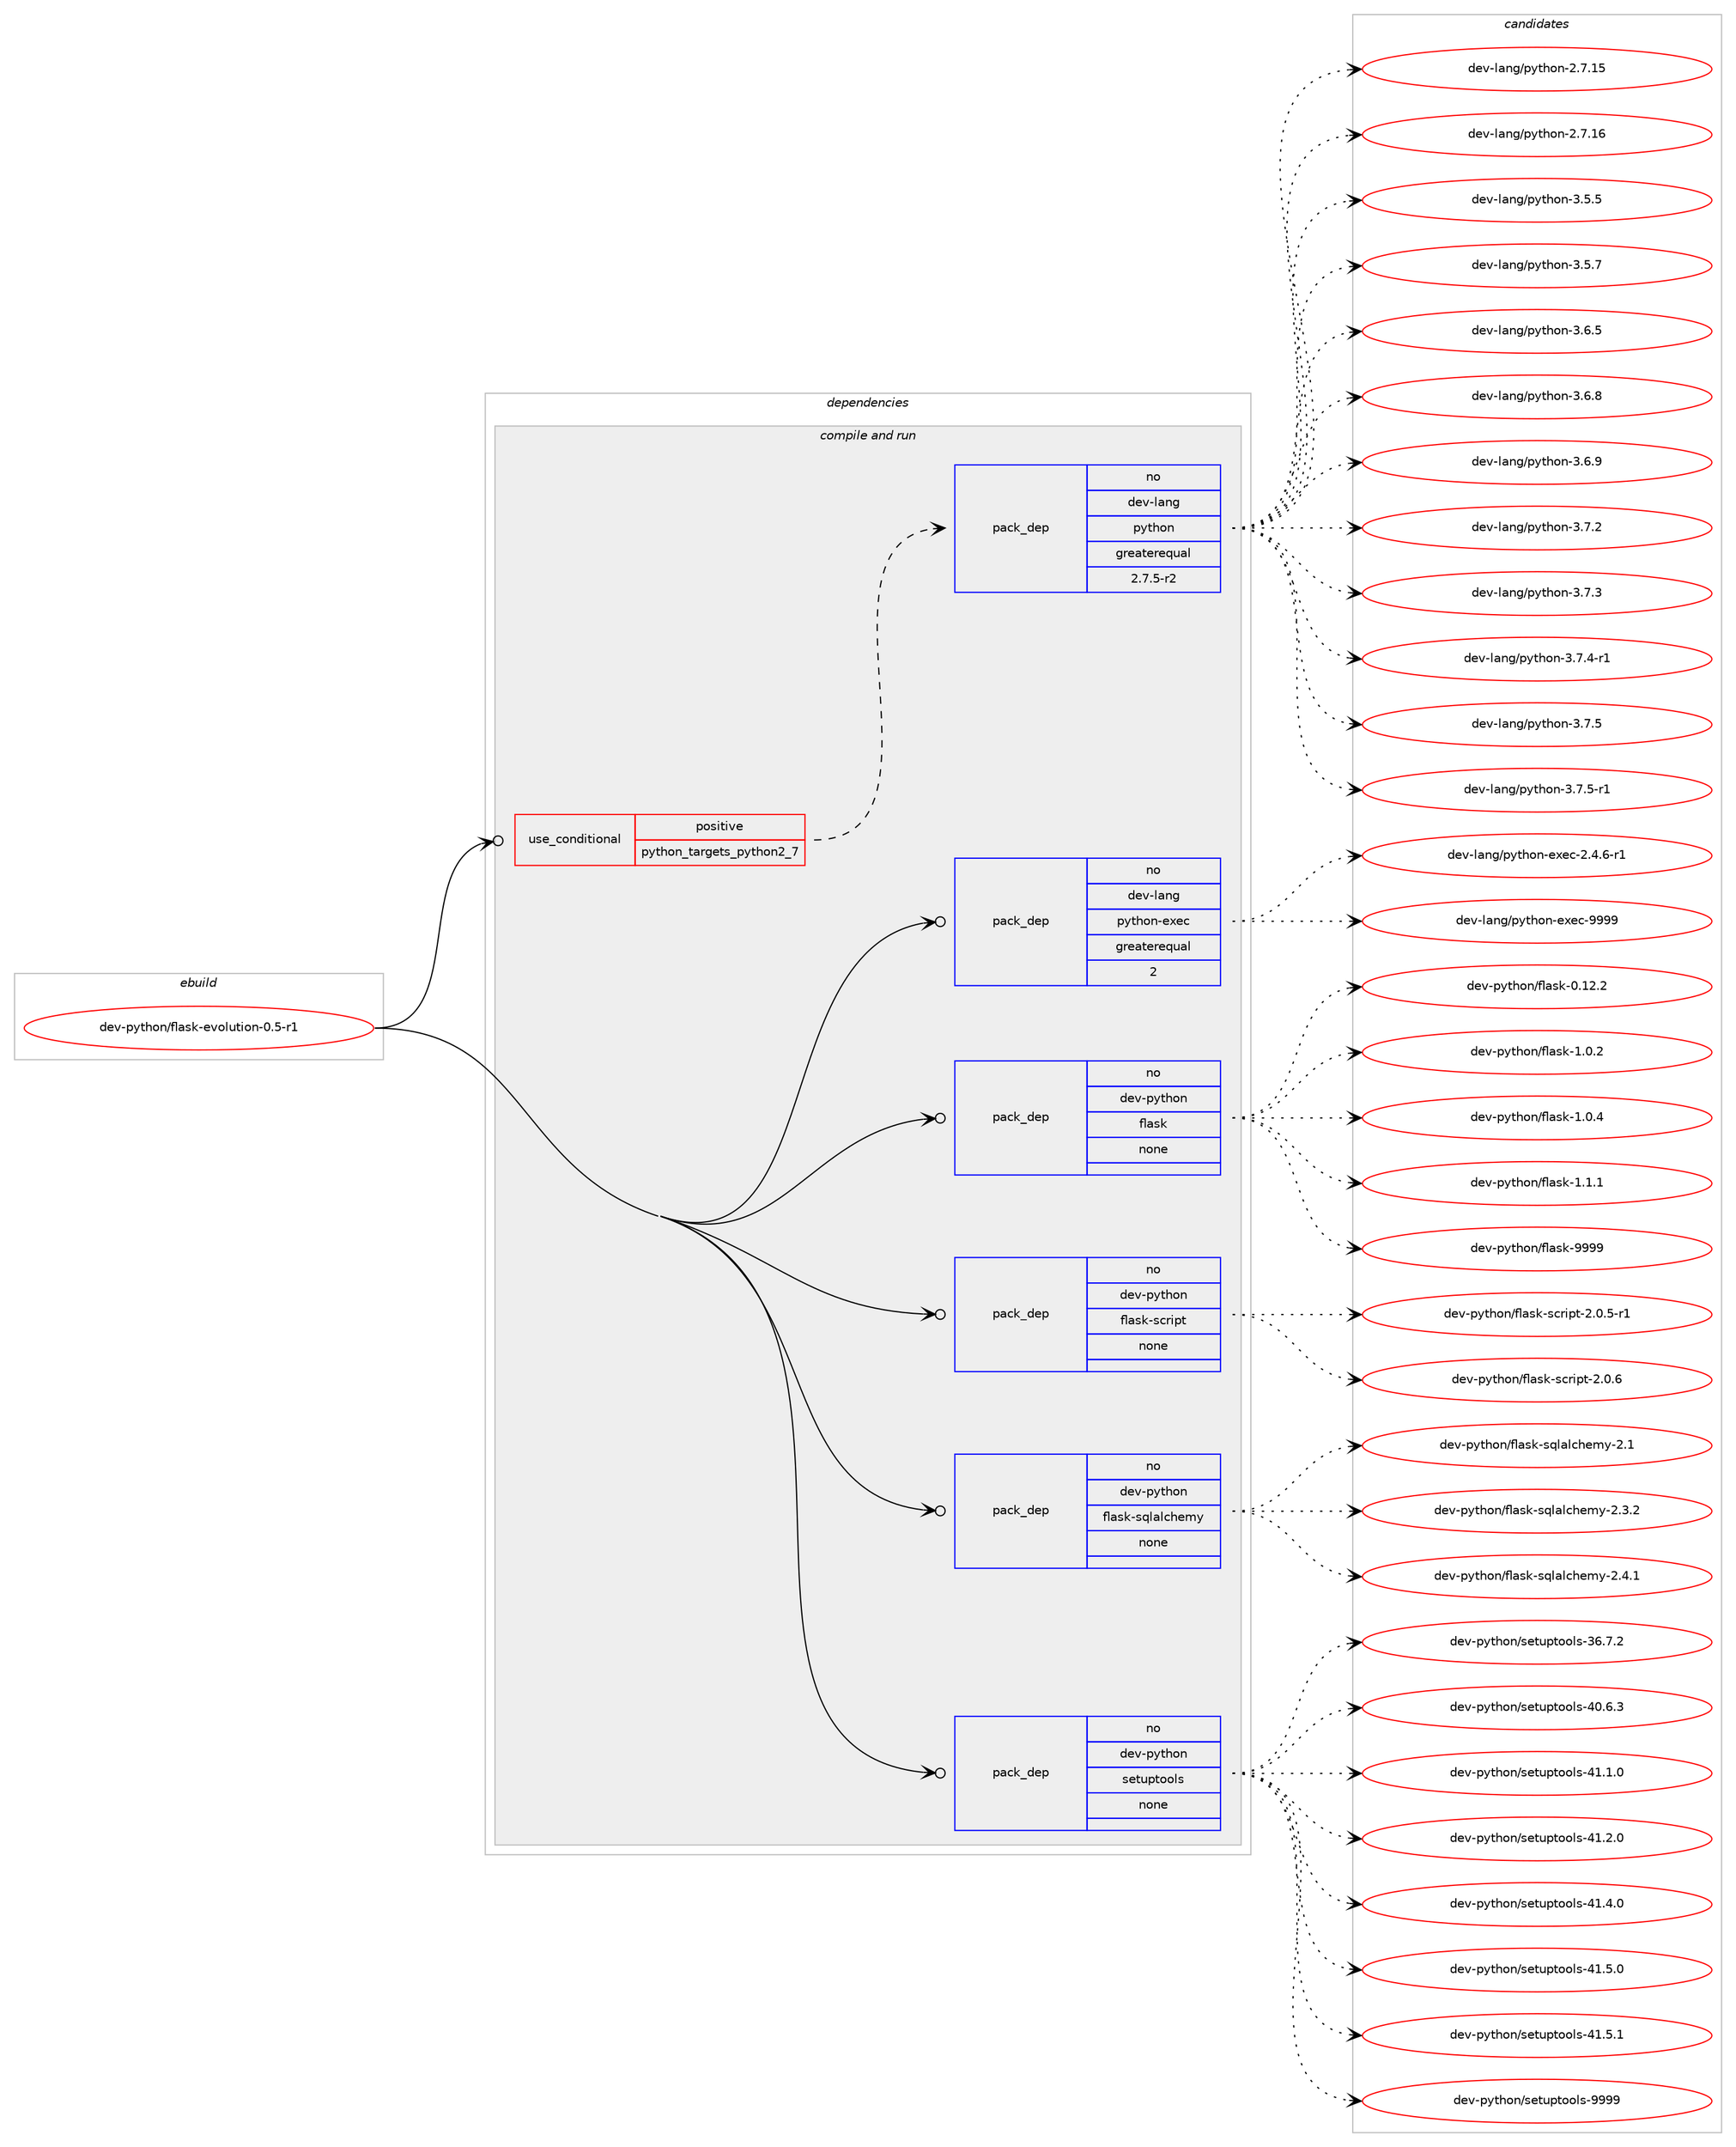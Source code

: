 digraph prolog {

# *************
# Graph options
# *************

newrank=true;
concentrate=true;
compound=true;
graph [rankdir=LR,fontname=Helvetica,fontsize=10,ranksep=1.5];#, ranksep=2.5, nodesep=0.2];
edge  [arrowhead=vee];
node  [fontname=Helvetica,fontsize=10];

# **********
# The ebuild
# **********

subgraph cluster_leftcol {
color=gray;
rank=same;
label=<<i>ebuild</i>>;
id [label="dev-python/flask-evolution-0.5-r1", color=red, width=4, href="../dev-python/flask-evolution-0.5-r1.svg"];
}

# ****************
# The dependencies
# ****************

subgraph cluster_midcol {
color=gray;
label=<<i>dependencies</i>>;
subgraph cluster_compile {
fillcolor="#eeeeee";
style=filled;
label=<<i>compile</i>>;
}
subgraph cluster_compileandrun {
fillcolor="#eeeeee";
style=filled;
label=<<i>compile and run</i>>;
subgraph cond139479 {
dependency604962 [label=<<TABLE BORDER="0" CELLBORDER="1" CELLSPACING="0" CELLPADDING="4"><TR><TD ROWSPAN="3" CELLPADDING="10">use_conditional</TD></TR><TR><TD>positive</TD></TR><TR><TD>python_targets_python2_7</TD></TR></TABLE>>, shape=none, color=red];
subgraph pack453686 {
dependency604963 [label=<<TABLE BORDER="0" CELLBORDER="1" CELLSPACING="0" CELLPADDING="4" WIDTH="220"><TR><TD ROWSPAN="6" CELLPADDING="30">pack_dep</TD></TR><TR><TD WIDTH="110">no</TD></TR><TR><TD>dev-lang</TD></TR><TR><TD>python</TD></TR><TR><TD>greaterequal</TD></TR><TR><TD>2.7.5-r2</TD></TR></TABLE>>, shape=none, color=blue];
}
dependency604962:e -> dependency604963:w [weight=20,style="dashed",arrowhead="vee"];
}
id:e -> dependency604962:w [weight=20,style="solid",arrowhead="odotvee"];
subgraph pack453687 {
dependency604964 [label=<<TABLE BORDER="0" CELLBORDER="1" CELLSPACING="0" CELLPADDING="4" WIDTH="220"><TR><TD ROWSPAN="6" CELLPADDING="30">pack_dep</TD></TR><TR><TD WIDTH="110">no</TD></TR><TR><TD>dev-lang</TD></TR><TR><TD>python-exec</TD></TR><TR><TD>greaterequal</TD></TR><TR><TD>2</TD></TR></TABLE>>, shape=none, color=blue];
}
id:e -> dependency604964:w [weight=20,style="solid",arrowhead="odotvee"];
subgraph pack453688 {
dependency604965 [label=<<TABLE BORDER="0" CELLBORDER="1" CELLSPACING="0" CELLPADDING="4" WIDTH="220"><TR><TD ROWSPAN="6" CELLPADDING="30">pack_dep</TD></TR><TR><TD WIDTH="110">no</TD></TR><TR><TD>dev-python</TD></TR><TR><TD>flask</TD></TR><TR><TD>none</TD></TR><TR><TD></TD></TR></TABLE>>, shape=none, color=blue];
}
id:e -> dependency604965:w [weight=20,style="solid",arrowhead="odotvee"];
subgraph pack453689 {
dependency604966 [label=<<TABLE BORDER="0" CELLBORDER="1" CELLSPACING="0" CELLPADDING="4" WIDTH="220"><TR><TD ROWSPAN="6" CELLPADDING="30">pack_dep</TD></TR><TR><TD WIDTH="110">no</TD></TR><TR><TD>dev-python</TD></TR><TR><TD>flask-script</TD></TR><TR><TD>none</TD></TR><TR><TD></TD></TR></TABLE>>, shape=none, color=blue];
}
id:e -> dependency604966:w [weight=20,style="solid",arrowhead="odotvee"];
subgraph pack453690 {
dependency604967 [label=<<TABLE BORDER="0" CELLBORDER="1" CELLSPACING="0" CELLPADDING="4" WIDTH="220"><TR><TD ROWSPAN="6" CELLPADDING="30">pack_dep</TD></TR><TR><TD WIDTH="110">no</TD></TR><TR><TD>dev-python</TD></TR><TR><TD>flask-sqlalchemy</TD></TR><TR><TD>none</TD></TR><TR><TD></TD></TR></TABLE>>, shape=none, color=blue];
}
id:e -> dependency604967:w [weight=20,style="solid",arrowhead="odotvee"];
subgraph pack453691 {
dependency604968 [label=<<TABLE BORDER="0" CELLBORDER="1" CELLSPACING="0" CELLPADDING="4" WIDTH="220"><TR><TD ROWSPAN="6" CELLPADDING="30">pack_dep</TD></TR><TR><TD WIDTH="110">no</TD></TR><TR><TD>dev-python</TD></TR><TR><TD>setuptools</TD></TR><TR><TD>none</TD></TR><TR><TD></TD></TR></TABLE>>, shape=none, color=blue];
}
id:e -> dependency604968:w [weight=20,style="solid",arrowhead="odotvee"];
}
subgraph cluster_run {
fillcolor="#eeeeee";
style=filled;
label=<<i>run</i>>;
}
}

# **************
# The candidates
# **************

subgraph cluster_choices {
rank=same;
color=gray;
label=<<i>candidates</i>>;

subgraph choice453686 {
color=black;
nodesep=1;
choice10010111845108971101034711212111610411111045504655464953 [label="dev-lang/python-2.7.15", color=red, width=4,href="../dev-lang/python-2.7.15.svg"];
choice10010111845108971101034711212111610411111045504655464954 [label="dev-lang/python-2.7.16", color=red, width=4,href="../dev-lang/python-2.7.16.svg"];
choice100101118451089711010347112121116104111110455146534653 [label="dev-lang/python-3.5.5", color=red, width=4,href="../dev-lang/python-3.5.5.svg"];
choice100101118451089711010347112121116104111110455146534655 [label="dev-lang/python-3.5.7", color=red, width=4,href="../dev-lang/python-3.5.7.svg"];
choice100101118451089711010347112121116104111110455146544653 [label="dev-lang/python-3.6.5", color=red, width=4,href="../dev-lang/python-3.6.5.svg"];
choice100101118451089711010347112121116104111110455146544656 [label="dev-lang/python-3.6.8", color=red, width=4,href="../dev-lang/python-3.6.8.svg"];
choice100101118451089711010347112121116104111110455146544657 [label="dev-lang/python-3.6.9", color=red, width=4,href="../dev-lang/python-3.6.9.svg"];
choice100101118451089711010347112121116104111110455146554650 [label="dev-lang/python-3.7.2", color=red, width=4,href="../dev-lang/python-3.7.2.svg"];
choice100101118451089711010347112121116104111110455146554651 [label="dev-lang/python-3.7.3", color=red, width=4,href="../dev-lang/python-3.7.3.svg"];
choice1001011184510897110103471121211161041111104551465546524511449 [label="dev-lang/python-3.7.4-r1", color=red, width=4,href="../dev-lang/python-3.7.4-r1.svg"];
choice100101118451089711010347112121116104111110455146554653 [label="dev-lang/python-3.7.5", color=red, width=4,href="../dev-lang/python-3.7.5.svg"];
choice1001011184510897110103471121211161041111104551465546534511449 [label="dev-lang/python-3.7.5-r1", color=red, width=4,href="../dev-lang/python-3.7.5-r1.svg"];
dependency604963:e -> choice10010111845108971101034711212111610411111045504655464953:w [style=dotted,weight="100"];
dependency604963:e -> choice10010111845108971101034711212111610411111045504655464954:w [style=dotted,weight="100"];
dependency604963:e -> choice100101118451089711010347112121116104111110455146534653:w [style=dotted,weight="100"];
dependency604963:e -> choice100101118451089711010347112121116104111110455146534655:w [style=dotted,weight="100"];
dependency604963:e -> choice100101118451089711010347112121116104111110455146544653:w [style=dotted,weight="100"];
dependency604963:e -> choice100101118451089711010347112121116104111110455146544656:w [style=dotted,weight="100"];
dependency604963:e -> choice100101118451089711010347112121116104111110455146544657:w [style=dotted,weight="100"];
dependency604963:e -> choice100101118451089711010347112121116104111110455146554650:w [style=dotted,weight="100"];
dependency604963:e -> choice100101118451089711010347112121116104111110455146554651:w [style=dotted,weight="100"];
dependency604963:e -> choice1001011184510897110103471121211161041111104551465546524511449:w [style=dotted,weight="100"];
dependency604963:e -> choice100101118451089711010347112121116104111110455146554653:w [style=dotted,weight="100"];
dependency604963:e -> choice1001011184510897110103471121211161041111104551465546534511449:w [style=dotted,weight="100"];
}
subgraph choice453687 {
color=black;
nodesep=1;
choice10010111845108971101034711212111610411111045101120101994550465246544511449 [label="dev-lang/python-exec-2.4.6-r1", color=red, width=4,href="../dev-lang/python-exec-2.4.6-r1.svg"];
choice10010111845108971101034711212111610411111045101120101994557575757 [label="dev-lang/python-exec-9999", color=red, width=4,href="../dev-lang/python-exec-9999.svg"];
dependency604964:e -> choice10010111845108971101034711212111610411111045101120101994550465246544511449:w [style=dotted,weight="100"];
dependency604964:e -> choice10010111845108971101034711212111610411111045101120101994557575757:w [style=dotted,weight="100"];
}
subgraph choice453688 {
color=black;
nodesep=1;
choice10010111845112121116104111110471021089711510745484649504650 [label="dev-python/flask-0.12.2", color=red, width=4,href="../dev-python/flask-0.12.2.svg"];
choice100101118451121211161041111104710210897115107454946484650 [label="dev-python/flask-1.0.2", color=red, width=4,href="../dev-python/flask-1.0.2.svg"];
choice100101118451121211161041111104710210897115107454946484652 [label="dev-python/flask-1.0.4", color=red, width=4,href="../dev-python/flask-1.0.4.svg"];
choice100101118451121211161041111104710210897115107454946494649 [label="dev-python/flask-1.1.1", color=red, width=4,href="../dev-python/flask-1.1.1.svg"];
choice1001011184511212111610411111047102108971151074557575757 [label="dev-python/flask-9999", color=red, width=4,href="../dev-python/flask-9999.svg"];
dependency604965:e -> choice10010111845112121116104111110471021089711510745484649504650:w [style=dotted,weight="100"];
dependency604965:e -> choice100101118451121211161041111104710210897115107454946484650:w [style=dotted,weight="100"];
dependency604965:e -> choice100101118451121211161041111104710210897115107454946484652:w [style=dotted,weight="100"];
dependency604965:e -> choice100101118451121211161041111104710210897115107454946494649:w [style=dotted,weight="100"];
dependency604965:e -> choice1001011184511212111610411111047102108971151074557575757:w [style=dotted,weight="100"];
}
subgraph choice453689 {
color=black;
nodesep=1;
choice10010111845112121116104111110471021089711510745115991141051121164550464846534511449 [label="dev-python/flask-script-2.0.5-r1", color=red, width=4,href="../dev-python/flask-script-2.0.5-r1.svg"];
choice1001011184511212111610411111047102108971151074511599114105112116455046484654 [label="dev-python/flask-script-2.0.6", color=red, width=4,href="../dev-python/flask-script-2.0.6.svg"];
dependency604966:e -> choice10010111845112121116104111110471021089711510745115991141051121164550464846534511449:w [style=dotted,weight="100"];
dependency604966:e -> choice1001011184511212111610411111047102108971151074511599114105112116455046484654:w [style=dotted,weight="100"];
}
subgraph choice453690 {
color=black;
nodesep=1;
choice10010111845112121116104111110471021089711510745115113108971089910410110912145504649 [label="dev-python/flask-sqlalchemy-2.1", color=red, width=4,href="../dev-python/flask-sqlalchemy-2.1.svg"];
choice100101118451121211161041111104710210897115107451151131089710899104101109121455046514650 [label="dev-python/flask-sqlalchemy-2.3.2", color=red, width=4,href="../dev-python/flask-sqlalchemy-2.3.2.svg"];
choice100101118451121211161041111104710210897115107451151131089710899104101109121455046524649 [label="dev-python/flask-sqlalchemy-2.4.1", color=red, width=4,href="../dev-python/flask-sqlalchemy-2.4.1.svg"];
dependency604967:e -> choice10010111845112121116104111110471021089711510745115113108971089910410110912145504649:w [style=dotted,weight="100"];
dependency604967:e -> choice100101118451121211161041111104710210897115107451151131089710899104101109121455046514650:w [style=dotted,weight="100"];
dependency604967:e -> choice100101118451121211161041111104710210897115107451151131089710899104101109121455046524649:w [style=dotted,weight="100"];
}
subgraph choice453691 {
color=black;
nodesep=1;
choice100101118451121211161041111104711510111611711211611111110811545515446554650 [label="dev-python/setuptools-36.7.2", color=red, width=4,href="../dev-python/setuptools-36.7.2.svg"];
choice100101118451121211161041111104711510111611711211611111110811545524846544651 [label="dev-python/setuptools-40.6.3", color=red, width=4,href="../dev-python/setuptools-40.6.3.svg"];
choice100101118451121211161041111104711510111611711211611111110811545524946494648 [label="dev-python/setuptools-41.1.0", color=red, width=4,href="../dev-python/setuptools-41.1.0.svg"];
choice100101118451121211161041111104711510111611711211611111110811545524946504648 [label="dev-python/setuptools-41.2.0", color=red, width=4,href="../dev-python/setuptools-41.2.0.svg"];
choice100101118451121211161041111104711510111611711211611111110811545524946524648 [label="dev-python/setuptools-41.4.0", color=red, width=4,href="../dev-python/setuptools-41.4.0.svg"];
choice100101118451121211161041111104711510111611711211611111110811545524946534648 [label="dev-python/setuptools-41.5.0", color=red, width=4,href="../dev-python/setuptools-41.5.0.svg"];
choice100101118451121211161041111104711510111611711211611111110811545524946534649 [label="dev-python/setuptools-41.5.1", color=red, width=4,href="../dev-python/setuptools-41.5.1.svg"];
choice10010111845112121116104111110471151011161171121161111111081154557575757 [label="dev-python/setuptools-9999", color=red, width=4,href="../dev-python/setuptools-9999.svg"];
dependency604968:e -> choice100101118451121211161041111104711510111611711211611111110811545515446554650:w [style=dotted,weight="100"];
dependency604968:e -> choice100101118451121211161041111104711510111611711211611111110811545524846544651:w [style=dotted,weight="100"];
dependency604968:e -> choice100101118451121211161041111104711510111611711211611111110811545524946494648:w [style=dotted,weight="100"];
dependency604968:e -> choice100101118451121211161041111104711510111611711211611111110811545524946504648:w [style=dotted,weight="100"];
dependency604968:e -> choice100101118451121211161041111104711510111611711211611111110811545524946524648:w [style=dotted,weight="100"];
dependency604968:e -> choice100101118451121211161041111104711510111611711211611111110811545524946534648:w [style=dotted,weight="100"];
dependency604968:e -> choice100101118451121211161041111104711510111611711211611111110811545524946534649:w [style=dotted,weight="100"];
dependency604968:e -> choice10010111845112121116104111110471151011161171121161111111081154557575757:w [style=dotted,weight="100"];
}
}

}

